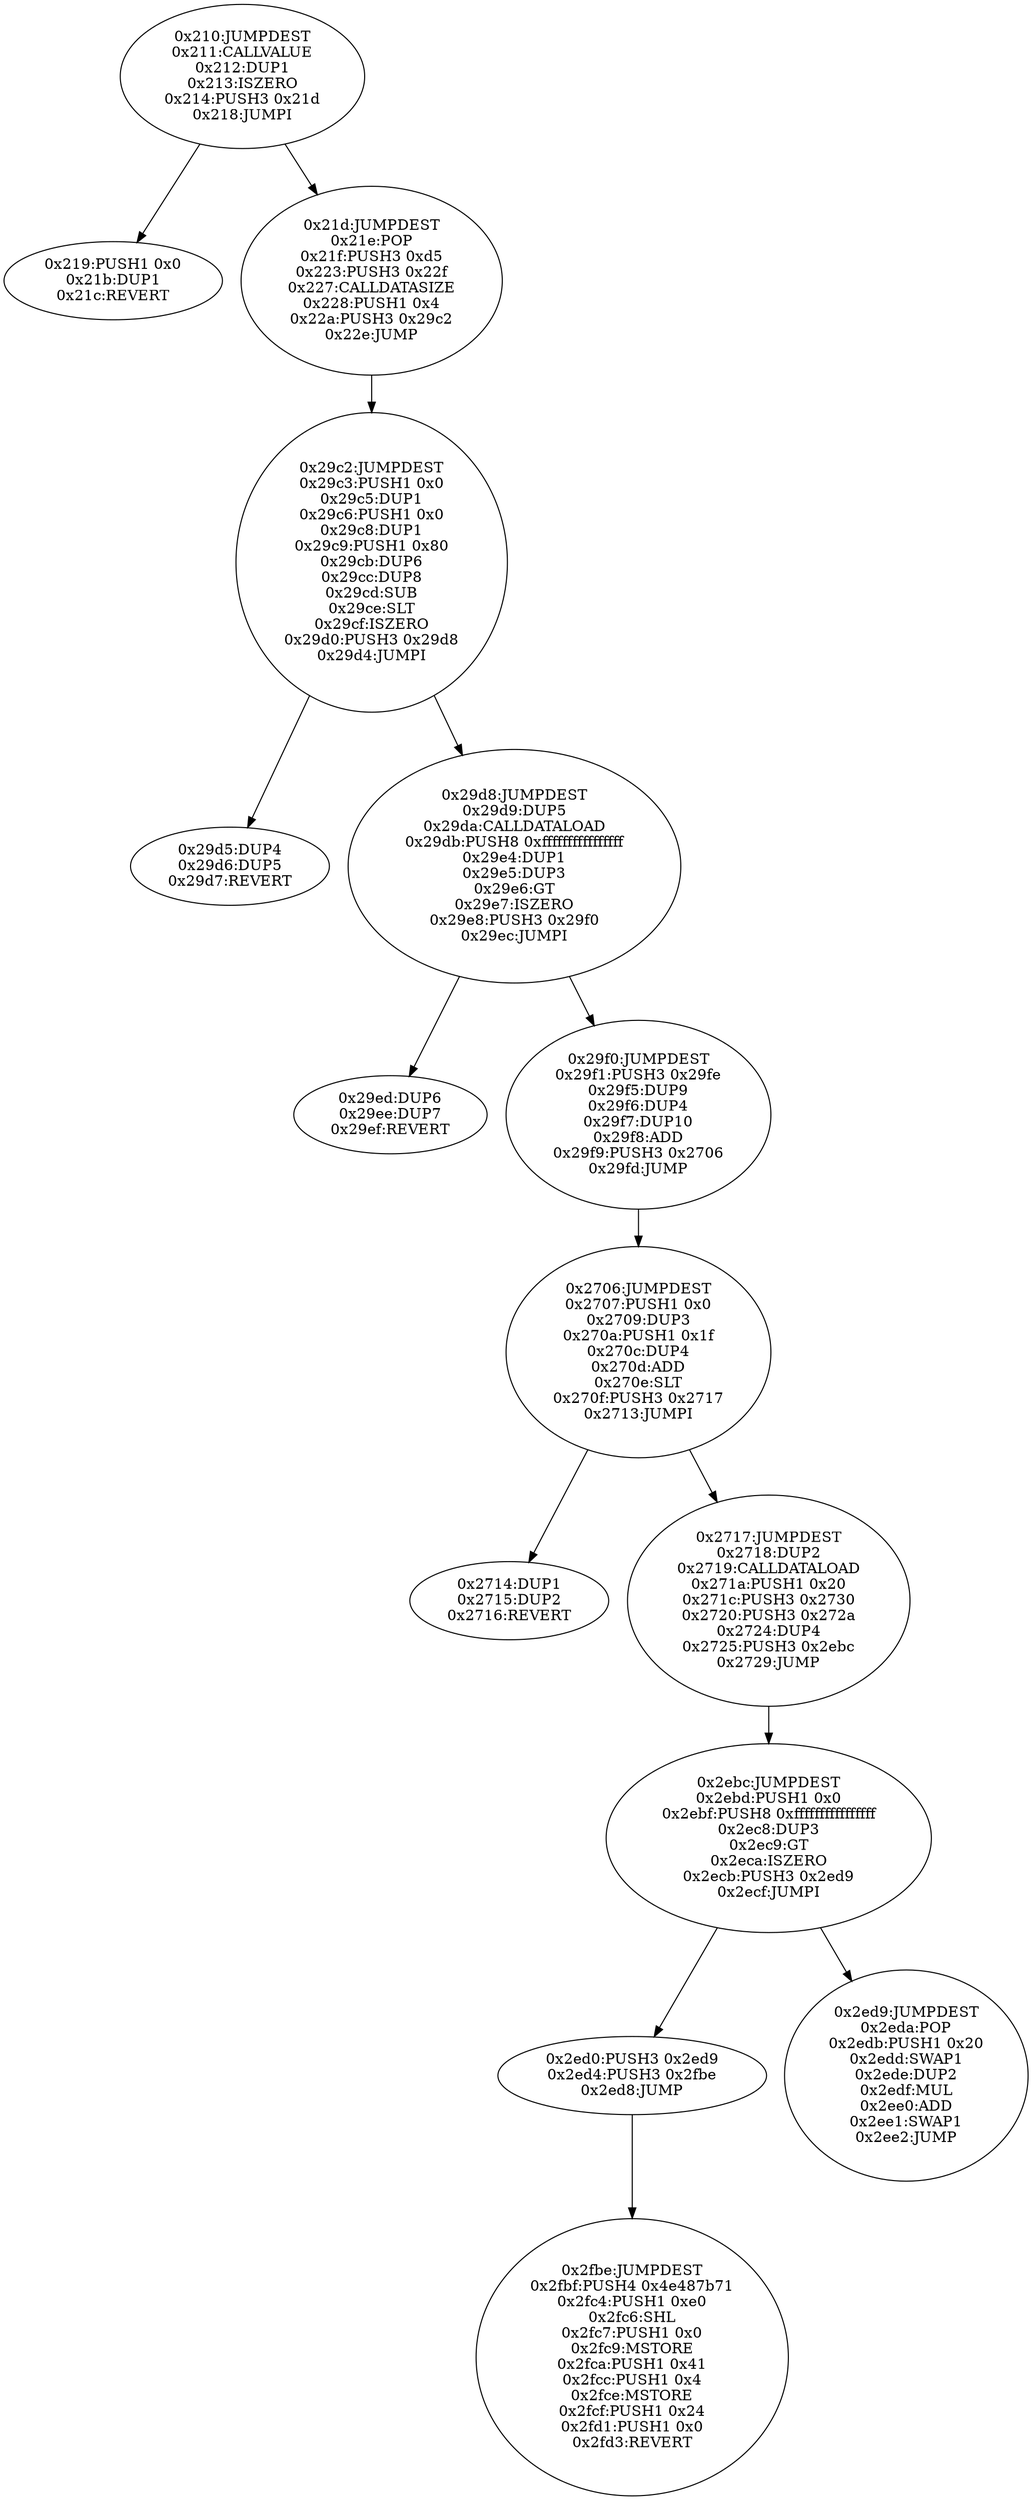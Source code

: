 digraph{
528[label="0x210:JUMPDEST
0x211:CALLVALUE
0x212:DUP1
0x213:ISZERO
0x214:PUSH3 0x21d
0x218:JUMPI"]
528 -> 537
528 -> 541
537[label="0x219:PUSH1 0x0
0x21b:DUP1
0x21c:REVERT"]
541[label="0x21d:JUMPDEST
0x21e:POP
0x21f:PUSH3 0xd5
0x223:PUSH3 0x22f
0x227:CALLDATASIZE
0x228:PUSH1 0x4
0x22a:PUSH3 0x29c2
0x22e:JUMP"]
541 -> 10690
10690[label="0x29c2:JUMPDEST
0x29c3:PUSH1 0x0
0x29c5:DUP1
0x29c6:PUSH1 0x0
0x29c8:DUP1
0x29c9:PUSH1 0x80
0x29cb:DUP6
0x29cc:DUP8
0x29cd:SUB
0x29ce:SLT
0x29cf:ISZERO
0x29d0:PUSH3 0x29d8
0x29d4:JUMPI"]
10690 -> 10709
10690 -> 10712
10709[label="0x29d5:DUP4
0x29d6:DUP5
0x29d7:REVERT"]
10712[label="0x29d8:JUMPDEST
0x29d9:DUP5
0x29da:CALLDATALOAD
0x29db:PUSH8 0xffffffffffffffff
0x29e4:DUP1
0x29e5:DUP3
0x29e6:GT
0x29e7:ISZERO
0x29e8:PUSH3 0x29f0
0x29ec:JUMPI"]
10712 -> 10733
10712 -> 10736
10733[label="0x29ed:DUP6
0x29ee:DUP7
0x29ef:REVERT"]
10736[label="0x29f0:JUMPDEST
0x29f1:PUSH3 0x29fe
0x29f5:DUP9
0x29f6:DUP4
0x29f7:DUP10
0x29f8:ADD
0x29f9:PUSH3 0x2706
0x29fd:JUMP"]
10736 -> 9990
9990[label="0x2706:JUMPDEST
0x2707:PUSH1 0x0
0x2709:DUP3
0x270a:PUSH1 0x1f
0x270c:DUP4
0x270d:ADD
0x270e:SLT
0x270f:PUSH3 0x2717
0x2713:JUMPI"]
9990 -> 10004
9990 -> 10007
10004[label="0x2714:DUP1
0x2715:DUP2
0x2716:REVERT"]
10007[label="0x2717:JUMPDEST
0x2718:DUP2
0x2719:CALLDATALOAD
0x271a:PUSH1 0x20
0x271c:PUSH3 0x2730
0x2720:PUSH3 0x272a
0x2724:DUP4
0x2725:PUSH3 0x2ebc
0x2729:JUMP"]
10007 -> 11964
11964[label="0x2ebc:JUMPDEST
0x2ebd:PUSH1 0x0
0x2ebf:PUSH8 0xffffffffffffffff
0x2ec8:DUP3
0x2ec9:GT
0x2eca:ISZERO
0x2ecb:PUSH3 0x2ed9
0x2ecf:JUMPI"]
11964 -> 11984
11964 -> 11993
11984[label="0x2ed0:PUSH3 0x2ed9
0x2ed4:PUSH3 0x2fbe
0x2ed8:JUMP"]
11984 -> 12222
12222[label="0x2fbe:JUMPDEST
0x2fbf:PUSH4 0x4e487b71
0x2fc4:PUSH1 0xe0
0x2fc6:SHL
0x2fc7:PUSH1 0x0
0x2fc9:MSTORE
0x2fca:PUSH1 0x41
0x2fcc:PUSH1 0x4
0x2fce:MSTORE
0x2fcf:PUSH1 0x24
0x2fd1:PUSH1 0x0
0x2fd3:REVERT"]
11993[label="0x2ed9:JUMPDEST
0x2eda:POP
0x2edb:PUSH1 0x20
0x2edd:SWAP1
0x2ede:DUP2
0x2edf:MUL
0x2ee0:ADD
0x2ee1:SWAP1
0x2ee2:JUMP"]

}